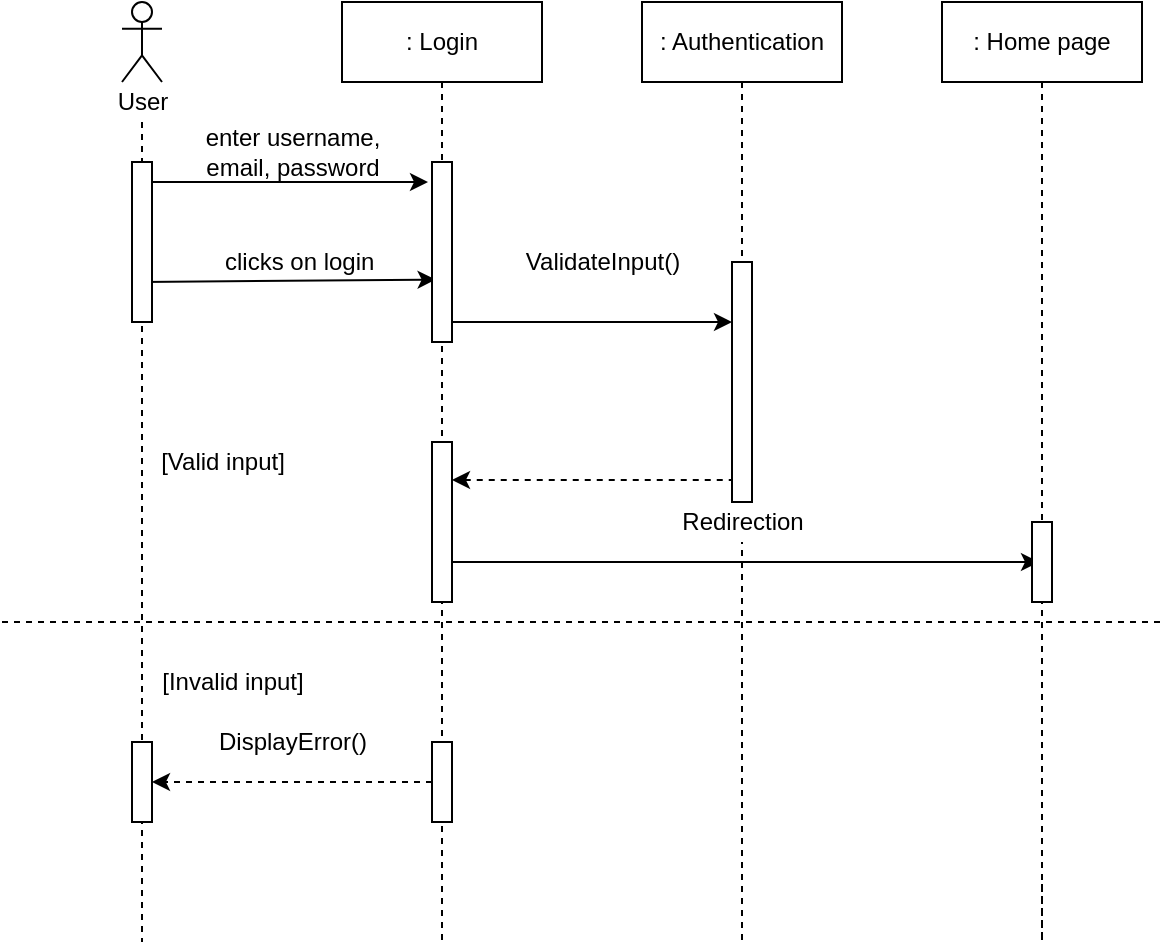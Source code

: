 <mxfile version="14.9.8" type="github">
  <diagram id="qUx_Mnt7NG1dFU9bOM9h" name="Page-1">
    <mxGraphModel dx="1888" dy="548" grid="1" gridSize="10" guides="1" tooltips="1" connect="1" arrows="1" fold="1" page="1" pageScale="1" pageWidth="850" pageHeight="1100" math="0" shadow="0">
      <root>
        <mxCell id="0" />
        <mxCell id="1" parent="0" />
        <mxCell id="XRRtlaPGDXEW5qFDeIoK-1" style="edgeStyle=orthogonalEdgeStyle;rounded=0;orthogonalLoop=1;jettySize=auto;html=1;endArrow=none;endFill=0;dashed=1;" parent="1" source="XRRtlaPGDXEW5qFDeIoK-35" edge="1">
          <mxGeometry relative="1" as="geometry">
            <mxPoint x="-750" y="560" as="targetPoint" />
            <mxPoint x="-750.5" y="-100.5" as="sourcePoint" />
            <Array as="points" />
          </mxGeometry>
        </mxCell>
        <mxCell id="XRRtlaPGDXEW5qFDeIoK-2" value="" style="shape=umlActor;verticalLabelPosition=bottom;verticalAlign=top;html=1;outlineConnect=0;" parent="1" vertex="1">
          <mxGeometry x="-760" y="90" width="20" height="40" as="geometry" />
        </mxCell>
        <mxCell id="XRRtlaPGDXEW5qFDeIoK-3" style="edgeStyle=orthogonalEdgeStyle;rounded=0;orthogonalLoop=1;jettySize=auto;html=1;endArrow=none;endFill=0;dashed=1;" parent="1" source="XRRtlaPGDXEW5qFDeIoK-4" edge="1">
          <mxGeometry relative="1" as="geometry">
            <mxPoint x="-600" y="560" as="targetPoint" />
          </mxGeometry>
        </mxCell>
        <mxCell id="XRRtlaPGDXEW5qFDeIoK-4" value=": Login" style="rounded=0;whiteSpace=wrap;html=1;" parent="1" vertex="1">
          <mxGeometry x="-650" y="90" width="100" height="40" as="geometry" />
        </mxCell>
        <mxCell id="XRRtlaPGDXEW5qFDeIoK-5" style="edgeStyle=orthogonalEdgeStyle;rounded=0;orthogonalLoop=1;jettySize=auto;html=1;endArrow=none;endFill=0;dashed=1;" parent="1" source="XRRtlaPGDXEW5qFDeIoK-6" edge="1">
          <mxGeometry relative="1" as="geometry">
            <mxPoint x="-300" y="530" as="targetPoint" />
            <Array as="points">
              <mxPoint x="-300" y="560" />
              <mxPoint x="-300" y="560" />
            </Array>
          </mxGeometry>
        </mxCell>
        <mxCell id="XRRtlaPGDXEW5qFDeIoK-6" value=": Home page" style="rounded=0;whiteSpace=wrap;html=1;" parent="1" vertex="1">
          <mxGeometry x="-350" y="90" width="100" height="40" as="geometry" />
        </mxCell>
        <mxCell id="XRRtlaPGDXEW5qFDeIoK-7" style="edgeStyle=orthogonalEdgeStyle;rounded=0;orthogonalLoop=1;jettySize=auto;html=1;endArrow=none;endFill=0;dashed=1;" parent="1" source="XRRtlaPGDXEW5qFDeIoK-8" edge="1">
          <mxGeometry relative="1" as="geometry">
            <mxPoint x="-450" y="560" as="targetPoint" />
          </mxGeometry>
        </mxCell>
        <mxCell id="XRRtlaPGDXEW5qFDeIoK-8" value=": Authentication" style="rounded=0;whiteSpace=wrap;html=1;" parent="1" vertex="1">
          <mxGeometry x="-500" y="90" width="100" height="40" as="geometry" />
        </mxCell>
        <mxCell id="XRRtlaPGDXEW5qFDeIoK-9" value="" style="endArrow=classic;html=1;" parent="1" edge="1">
          <mxGeometry width="50" height="50" relative="1" as="geometry">
            <mxPoint x="-750" y="180" as="sourcePoint" />
            <mxPoint x="-607" y="180" as="targetPoint" />
          </mxGeometry>
        </mxCell>
        <mxCell id="XRRtlaPGDXEW5qFDeIoK-10" value="" style="endArrow=classic;html=1;entryX=0.18;entryY=0.653;entryDx=0;entryDy=0;entryPerimeter=0;" parent="1" target="XRRtlaPGDXEW5qFDeIoK-23" edge="1">
          <mxGeometry width="50" height="50" relative="1" as="geometry">
            <mxPoint x="-750" y="230" as="sourcePoint" />
            <mxPoint x="-600" y="230" as="targetPoint" />
          </mxGeometry>
        </mxCell>
        <mxCell id="XRRtlaPGDXEW5qFDeIoK-11" value="" style="endArrow=none;html=1;startArrow=classic;startFill=1;endFill=0;dashed=1;" parent="1" edge="1">
          <mxGeometry width="50" height="50" relative="1" as="geometry">
            <mxPoint x="-595" y="329" as="sourcePoint" />
            <mxPoint x="-451" y="329" as="targetPoint" />
          </mxGeometry>
        </mxCell>
        <mxCell id="XRRtlaPGDXEW5qFDeIoK-12" value="" style="endArrow=classic;html=1;" parent="1" edge="1">
          <mxGeometry width="50" height="50" relative="1" as="geometry">
            <mxPoint x="-601" y="250" as="sourcePoint" />
            <mxPoint x="-455" y="250" as="targetPoint" />
          </mxGeometry>
        </mxCell>
        <mxCell id="XRRtlaPGDXEW5qFDeIoK-13" value="clicks on login&amp;nbsp;" style="text;html=1;align=center;verticalAlign=middle;resizable=0;points=[];autosize=1;strokeColor=none;" parent="1" vertex="1">
          <mxGeometry x="-715" y="210" width="90" height="20" as="geometry" />
        </mxCell>
        <mxCell id="XRRtlaPGDXEW5qFDeIoK-14" value="enter username,&lt;br&gt;email, password" style="text;html=1;align=center;verticalAlign=middle;resizable=0;points=[];autosize=1;strokeColor=none;" parent="1" vertex="1">
          <mxGeometry x="-725" y="150" width="100" height="30" as="geometry" />
        </mxCell>
        <mxCell id="XRRtlaPGDXEW5qFDeIoK-15" value="ValidateInput()" style="text;html=1;align=center;verticalAlign=middle;resizable=0;points=[];autosize=1;strokeColor=none;" parent="1" vertex="1">
          <mxGeometry x="-565" y="210" width="90" height="20" as="geometry" />
        </mxCell>
        <mxCell id="XRRtlaPGDXEW5qFDeIoK-18" value="[Valid input]" style="text;html=1;align=center;verticalAlign=middle;resizable=0;points=[];autosize=1;strokeColor=none;" parent="1" vertex="1">
          <mxGeometry x="-750" y="310" width="80" height="20" as="geometry" />
        </mxCell>
        <mxCell id="XRRtlaPGDXEW5qFDeIoK-20" value="" style="endArrow=classic;html=1;" parent="1" edge="1">
          <mxGeometry width="50" height="50" relative="1" as="geometry">
            <mxPoint x="-598.5" y="370" as="sourcePoint" />
            <mxPoint x="-301.5" y="370" as="targetPoint" />
          </mxGeometry>
        </mxCell>
        <mxCell id="XRRtlaPGDXEW5qFDeIoK-21" value="Redirection" style="text;html=1;align=center;verticalAlign=middle;resizable=0;points=[];autosize=1;fillColor=#ffffff;" parent="1" vertex="1">
          <mxGeometry x="-490" y="340" width="80" height="20" as="geometry" />
        </mxCell>
        <mxCell id="XRRtlaPGDXEW5qFDeIoK-22" value="" style="html=1;points=[];perimeter=orthogonalPerimeter;fillColor=#ffffff;" parent="1" vertex="1">
          <mxGeometry x="-755" y="170" width="10" height="80" as="geometry" />
        </mxCell>
        <mxCell id="XRRtlaPGDXEW5qFDeIoK-23" value="" style="html=1;points=[];perimeter=orthogonalPerimeter;fillColor=#ffffff;" parent="1" vertex="1">
          <mxGeometry x="-605" y="170" width="10" height="90" as="geometry" />
        </mxCell>
        <mxCell id="XRRtlaPGDXEW5qFDeIoK-24" value="" style="html=1;points=[];perimeter=orthogonalPerimeter;fillColor=#ffffff;" parent="1" vertex="1">
          <mxGeometry x="-455" y="220" width="10" height="120" as="geometry" />
        </mxCell>
        <mxCell id="XRRtlaPGDXEW5qFDeIoK-26" value="" style="html=1;points=[];perimeter=orthogonalPerimeter;fillColor=#ffffff;" parent="1" vertex="1">
          <mxGeometry x="-605" y="310" width="10" height="80" as="geometry" />
        </mxCell>
        <mxCell id="XRRtlaPGDXEW5qFDeIoK-27" value="" style="html=1;points=[];perimeter=orthogonalPerimeter;fillColor=#ffffff;" parent="1" vertex="1">
          <mxGeometry x="-305" y="350" width="10" height="40" as="geometry" />
        </mxCell>
        <mxCell id="XRRtlaPGDXEW5qFDeIoK-28" value="[Invalid input]" style="text;html=1;align=center;verticalAlign=middle;resizable=0;points=[];autosize=1;strokeColor=none;" parent="1" vertex="1">
          <mxGeometry x="-750" y="420" width="90" height="20" as="geometry" />
        </mxCell>
        <mxCell id="XRRtlaPGDXEW5qFDeIoK-29" value="" style="html=1;points=[];perimeter=orthogonalPerimeter;fillColor=#ffffff;" parent="1" vertex="1">
          <mxGeometry x="-755" y="460" width="10" height="40" as="geometry" />
        </mxCell>
        <mxCell id="XRRtlaPGDXEW5qFDeIoK-30" style="edgeStyle=orthogonalEdgeStyle;rounded=0;orthogonalLoop=1;jettySize=auto;html=1;startArrow=none;startFill=0;endArrow=classic;endFill=1;dashed=1;" parent="1" source="XRRtlaPGDXEW5qFDeIoK-31" edge="1">
          <mxGeometry relative="1" as="geometry">
            <mxPoint x="-745" y="480" as="targetPoint" />
            <Array as="points">
              <mxPoint x="-745" y="480" />
            </Array>
          </mxGeometry>
        </mxCell>
        <mxCell id="XRRtlaPGDXEW5qFDeIoK-31" value="" style="html=1;points=[];perimeter=orthogonalPerimeter;fillColor=#ffffff;" parent="1" vertex="1">
          <mxGeometry x="-605" y="460" width="10" height="40" as="geometry" />
        </mxCell>
        <mxCell id="XRRtlaPGDXEW5qFDeIoK-32" value="DisplayError()" style="text;html=1;align=center;verticalAlign=middle;resizable=0;points=[];autosize=1;strokeColor=none;" parent="1" vertex="1">
          <mxGeometry x="-720" y="450" width="90" height="20" as="geometry" />
        </mxCell>
        <mxCell id="XRRtlaPGDXEW5qFDeIoK-33" value="" style="endArrow=open;endFill=1;endSize=12;html=1;" parent="1" edge="1">
          <mxGeometry width="160" relative="1" as="geometry">
            <mxPoint x="-480" y="419.5" as="sourcePoint" />
            <mxPoint x="-480" y="419.5" as="targetPoint" />
          </mxGeometry>
        </mxCell>
        <mxCell id="XRRtlaPGDXEW5qFDeIoK-35" value="User" style="text;html=1;align=center;verticalAlign=middle;resizable=0;points=[];autosize=1;strokeColor=none;" parent="1" vertex="1">
          <mxGeometry x="-770" y="130" width="40" height="20" as="geometry" />
        </mxCell>
        <mxCell id="m3-EEaqk3KHR6VlbQsga-1" value="" style="endArrow=none;html=1;endFill=0;dashed=1;" edge="1" parent="1">
          <mxGeometry width="50" height="50" relative="1" as="geometry">
            <mxPoint x="-820" y="400" as="sourcePoint" />
            <mxPoint x="-240" y="400" as="targetPoint" />
          </mxGeometry>
        </mxCell>
      </root>
    </mxGraphModel>
  </diagram>
</mxfile>
